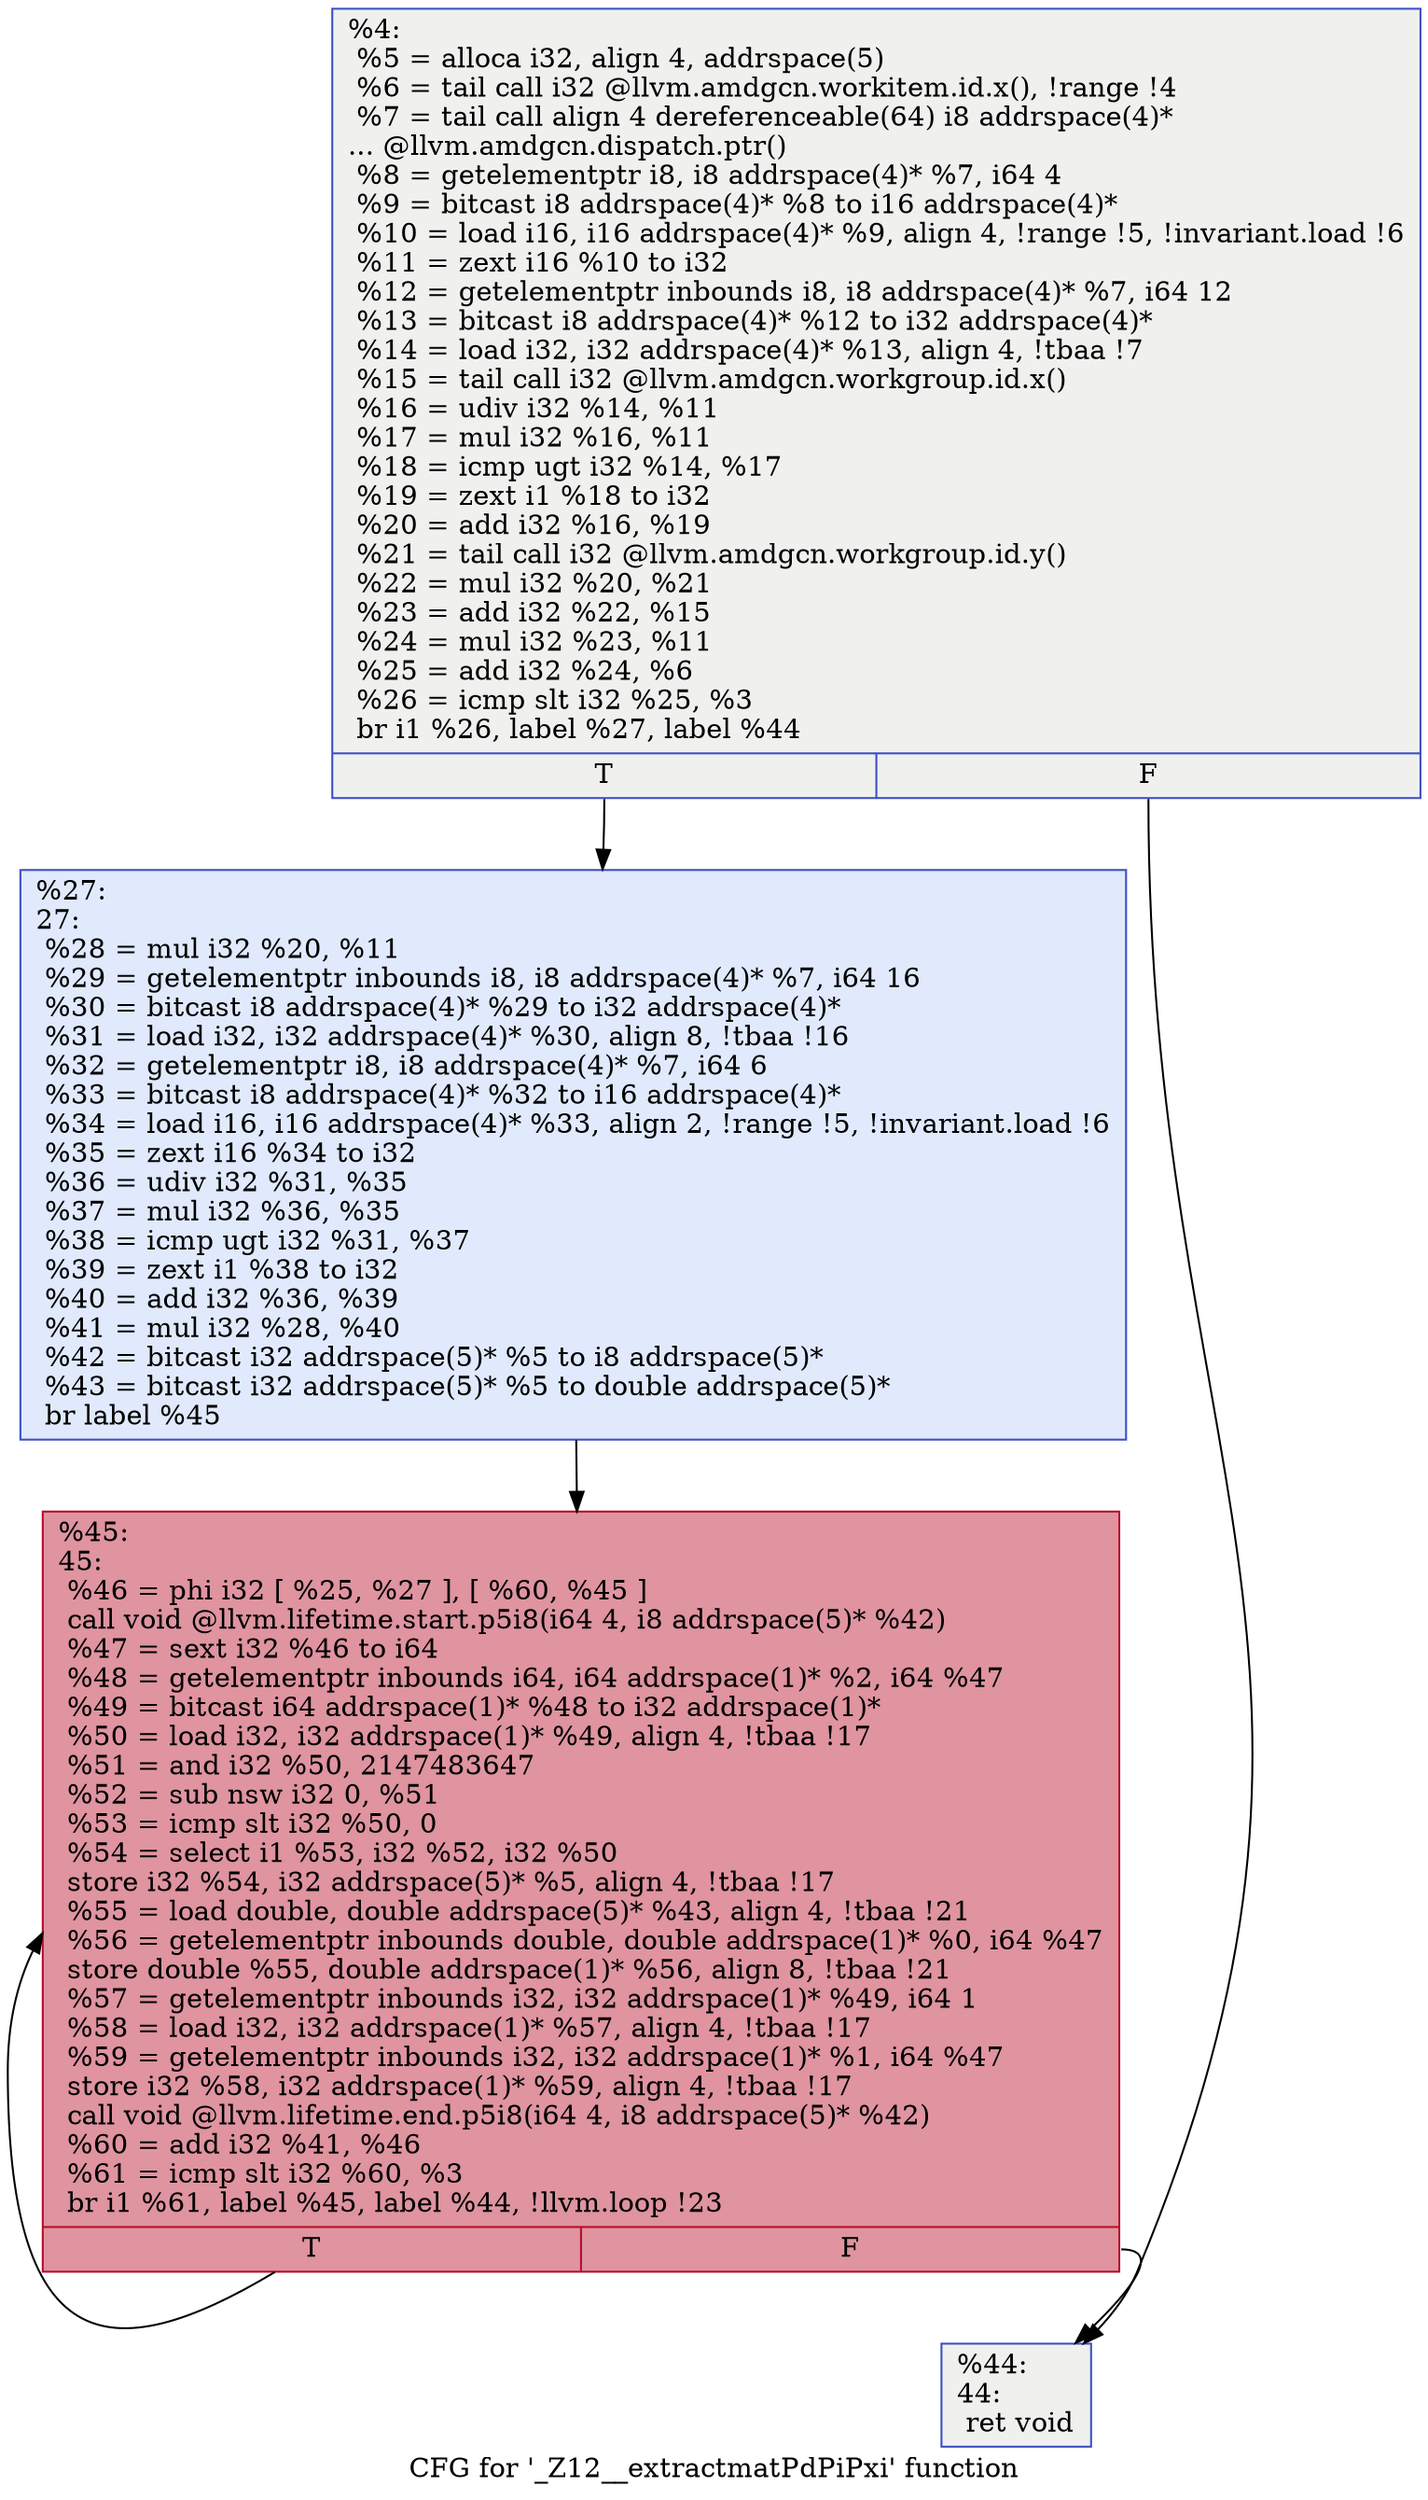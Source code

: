 digraph "CFG for '_Z12__extractmatPdPiPxi' function" {
	label="CFG for '_Z12__extractmatPdPiPxi' function";

	Node0x5bff150 [shape=record,color="#3d50c3ff", style=filled, fillcolor="#dedcdb70",label="{%4:\l  %5 = alloca i32, align 4, addrspace(5)\l  %6 = tail call i32 @llvm.amdgcn.workitem.id.x(), !range !4\l  %7 = tail call align 4 dereferenceable(64) i8 addrspace(4)*\l... @llvm.amdgcn.dispatch.ptr()\l  %8 = getelementptr i8, i8 addrspace(4)* %7, i64 4\l  %9 = bitcast i8 addrspace(4)* %8 to i16 addrspace(4)*\l  %10 = load i16, i16 addrspace(4)* %9, align 4, !range !5, !invariant.load !6\l  %11 = zext i16 %10 to i32\l  %12 = getelementptr inbounds i8, i8 addrspace(4)* %7, i64 12\l  %13 = bitcast i8 addrspace(4)* %12 to i32 addrspace(4)*\l  %14 = load i32, i32 addrspace(4)* %13, align 4, !tbaa !7\l  %15 = tail call i32 @llvm.amdgcn.workgroup.id.x()\l  %16 = udiv i32 %14, %11\l  %17 = mul i32 %16, %11\l  %18 = icmp ugt i32 %14, %17\l  %19 = zext i1 %18 to i32\l  %20 = add i32 %16, %19\l  %21 = tail call i32 @llvm.amdgcn.workgroup.id.y()\l  %22 = mul i32 %20, %21\l  %23 = add i32 %22, %15\l  %24 = mul i32 %23, %11\l  %25 = add i32 %24, %6\l  %26 = icmp slt i32 %25, %3\l  br i1 %26, label %27, label %44\l|{<s0>T|<s1>F}}"];
	Node0x5bff150:s0 -> Node0x5c019f0;
	Node0x5bff150:s1 -> Node0x5c01a80;
	Node0x5c019f0 [shape=record,color="#3d50c3ff", style=filled, fillcolor="#b9d0f970",label="{%27:\l27:                                               \l  %28 = mul i32 %20, %11\l  %29 = getelementptr inbounds i8, i8 addrspace(4)* %7, i64 16\l  %30 = bitcast i8 addrspace(4)* %29 to i32 addrspace(4)*\l  %31 = load i32, i32 addrspace(4)* %30, align 8, !tbaa !16\l  %32 = getelementptr i8, i8 addrspace(4)* %7, i64 6\l  %33 = bitcast i8 addrspace(4)* %32 to i16 addrspace(4)*\l  %34 = load i16, i16 addrspace(4)* %33, align 2, !range !5, !invariant.load !6\l  %35 = zext i16 %34 to i32\l  %36 = udiv i32 %31, %35\l  %37 = mul i32 %36, %35\l  %38 = icmp ugt i32 %31, %37\l  %39 = zext i1 %38 to i32\l  %40 = add i32 %36, %39\l  %41 = mul i32 %28, %40\l  %42 = bitcast i32 addrspace(5)* %5 to i8 addrspace(5)*\l  %43 = bitcast i32 addrspace(5)* %5 to double addrspace(5)*\l  br label %45\l}"];
	Node0x5c019f0 -> Node0x5c03340;
	Node0x5c01a80 [shape=record,color="#3d50c3ff", style=filled, fillcolor="#dedcdb70",label="{%44:\l44:                                               \l  ret void\l}"];
	Node0x5c03340 [shape=record,color="#b70d28ff", style=filled, fillcolor="#b70d2870",label="{%45:\l45:                                               \l  %46 = phi i32 [ %25, %27 ], [ %60, %45 ]\l  call void @llvm.lifetime.start.p5i8(i64 4, i8 addrspace(5)* %42)\l  %47 = sext i32 %46 to i64\l  %48 = getelementptr inbounds i64, i64 addrspace(1)* %2, i64 %47\l  %49 = bitcast i64 addrspace(1)* %48 to i32 addrspace(1)*\l  %50 = load i32, i32 addrspace(1)* %49, align 4, !tbaa !17\l  %51 = and i32 %50, 2147483647\l  %52 = sub nsw i32 0, %51\l  %53 = icmp slt i32 %50, 0\l  %54 = select i1 %53, i32 %52, i32 %50\l  store i32 %54, i32 addrspace(5)* %5, align 4, !tbaa !17\l  %55 = load double, double addrspace(5)* %43, align 4, !tbaa !21\l  %56 = getelementptr inbounds double, double addrspace(1)* %0, i64 %47\l  store double %55, double addrspace(1)* %56, align 8, !tbaa !21\l  %57 = getelementptr inbounds i32, i32 addrspace(1)* %49, i64 1\l  %58 = load i32, i32 addrspace(1)* %57, align 4, !tbaa !17\l  %59 = getelementptr inbounds i32, i32 addrspace(1)* %1, i64 %47\l  store i32 %58, i32 addrspace(1)* %59, align 4, !tbaa !17\l  call void @llvm.lifetime.end.p5i8(i64 4, i8 addrspace(5)* %42)\l  %60 = add i32 %41, %46\l  %61 = icmp slt i32 %60, %3\l  br i1 %61, label %45, label %44, !llvm.loop !23\l|{<s0>T|<s1>F}}"];
	Node0x5c03340:s0 -> Node0x5c03340;
	Node0x5c03340:s1 -> Node0x5c01a80;
}
